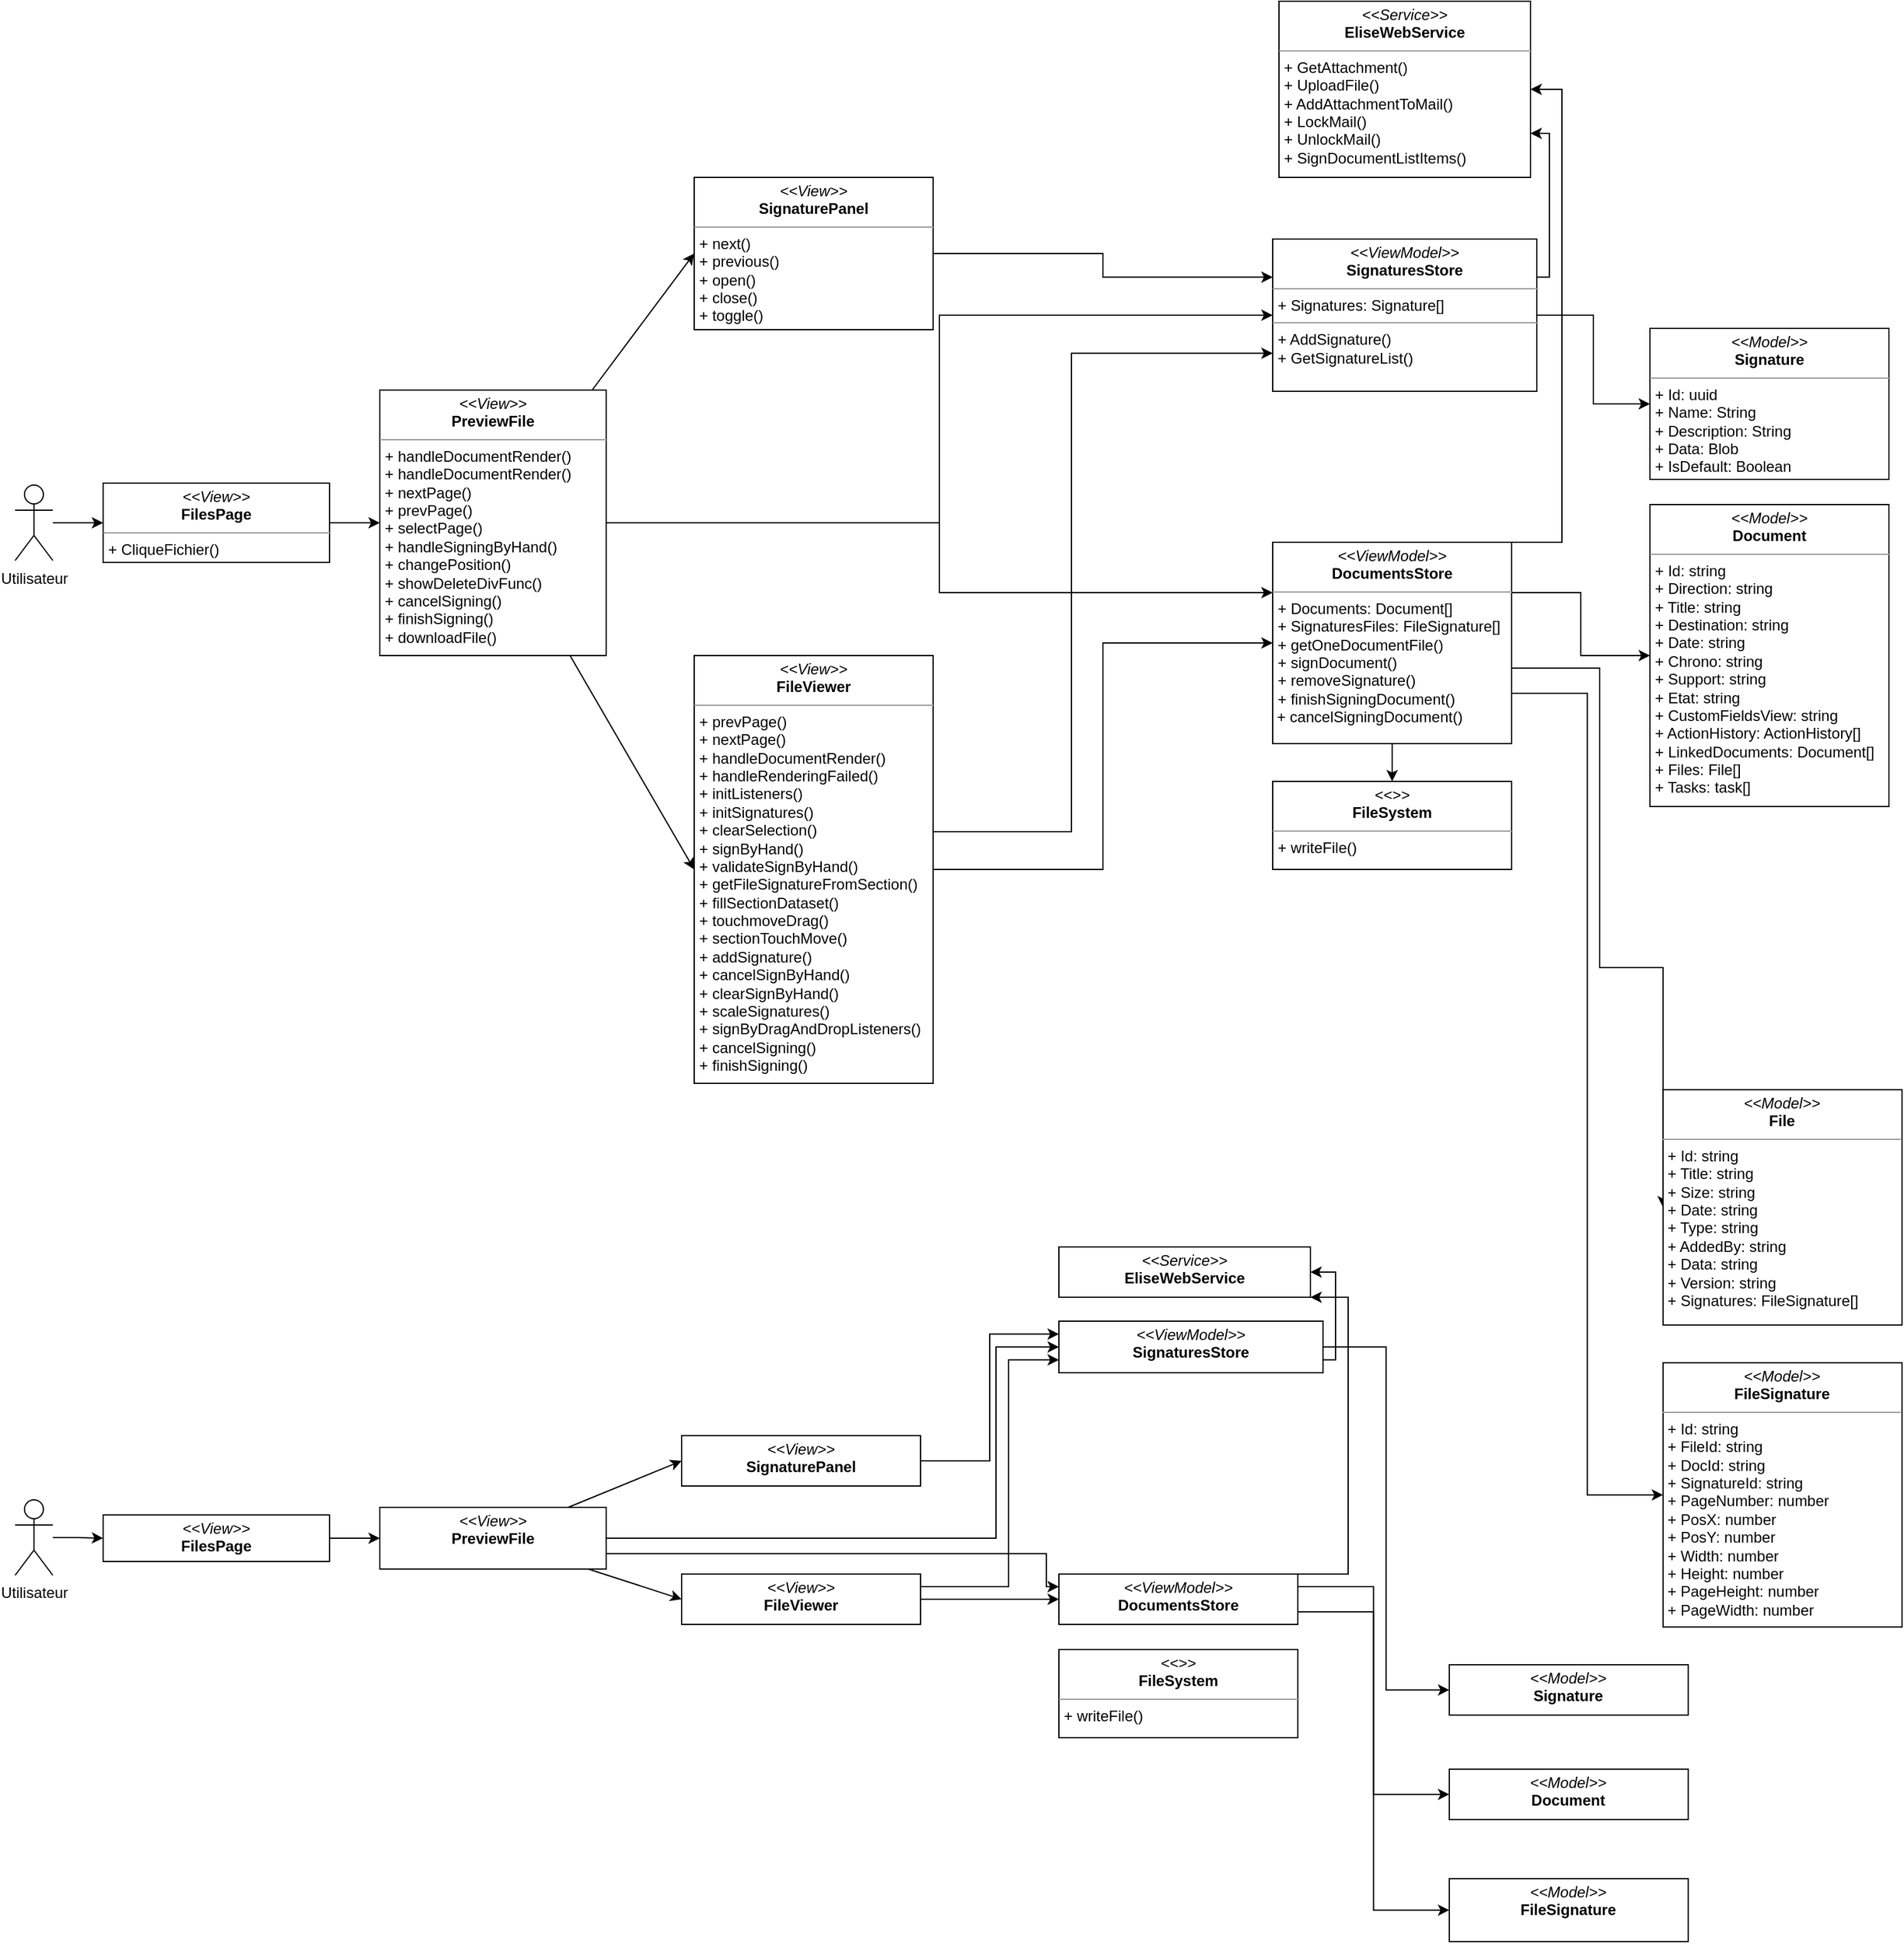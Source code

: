 <mxfile>
    <diagram name="Page-1" id="XX8N3Hjwu2qXaASmYmDw">
        <mxGraphModel dx="2644" dy="3033" grid="1" gridSize="10" guides="1" tooltips="1" connect="1" arrows="1" fold="1" page="1" pageScale="1" pageWidth="827" pageHeight="1169" math="0" shadow="0">
            <root>
                <mxCell id="0"/>
                <mxCell id="1" parent="0"/>
                <mxCell id="HDaXmEaglMEVohmbpkP5-1" style="edgeStyle=orthogonalEdgeStyle;rounded=0;orthogonalLoop=1;jettySize=auto;html=1;entryX=0;entryY=0.5;entryDx=0;entryDy=0;" parent="1" source="LeHRX4YH9aal0MfbFl28-1" target="LeHRX4YH9aal0MfbFl28-6" edge="1">
                    <mxGeometry relative="1" as="geometry"/>
                </mxCell>
                <mxCell id="LeHRX4YH9aal0MfbFl28-1" value="Utilisateur" style="shape=umlActor;verticalLabelPosition=bottom;verticalAlign=top;html=1;outlineConnect=0;" parent="1" vertex="1">
                    <mxGeometry x="30" y="204.5" width="30" height="60" as="geometry"/>
                </mxCell>
                <mxCell id="7" style="edgeStyle=none;html=1;entryX=0;entryY=0.5;entryDx=0;entryDy=0;" parent="1" source="LeHRX4YH9aal0MfbFl28-6" target="3" edge="1">
                    <mxGeometry relative="1" as="geometry"/>
                </mxCell>
                <mxCell id="LeHRX4YH9aal0MfbFl28-6" value="&lt;p style=&quot;margin:0px;margin-top:4px;text-align:center;&quot;&gt;&lt;i&gt;&amp;lt;&amp;lt;View&amp;gt;&amp;gt;&lt;/i&gt;&lt;br&gt;&lt;b&gt;FilesPage&lt;/b&gt;&lt;/p&gt;&lt;hr style=&quot;border-color: var(--border-color);&quot; size=&quot;1&quot;&gt;&lt;p style=&quot;border-color: var(--border-color); margin: 0px 0px 0px 4px;&quot;&gt;+ CliqueFichier()&lt;/p&gt;" style="verticalAlign=top;align=left;overflow=fill;fontSize=12;fontFamily=Helvetica;html=1;whiteSpace=wrap;" parent="1" vertex="1">
                    <mxGeometry x="100" y="203" width="180" height="63" as="geometry"/>
                </mxCell>
                <mxCell id="70" style="edgeStyle=orthogonalEdgeStyle;rounded=0;html=1;entryX=0;entryY=0.5;entryDx=0;entryDy=0;exitX=1;exitY=0.75;exitDx=0;exitDy=0;" parent="1" source="LeHRX4YH9aal0MfbFl28-7" target="66" edge="1">
                    <mxGeometry relative="1" as="geometry"/>
                </mxCell>
                <mxCell id="82" style="edgeStyle=orthogonalEdgeStyle;rounded=0;html=1;entryX=0;entryY=0.5;entryDx=0;entryDy=0;exitX=1;exitY=0.25;exitDx=0;exitDy=0;" parent="1" source="LeHRX4YH9aal0MfbFl28-7" target="80" edge="1">
                    <mxGeometry relative="1" as="geometry"/>
                </mxCell>
                <mxCell id="126" style="edgeStyle=orthogonalEdgeStyle;html=1;entryX=0;entryY=0.5;entryDx=0;entryDy=0;rounded=0;" edge="1" parent="1" source="LeHRX4YH9aal0MfbFl28-7" target="125">
                    <mxGeometry relative="1" as="geometry">
                        <Array as="points">
                            <mxPoint x="1290" y="350"/>
                            <mxPoint x="1290" y="588"/>
                        </Array>
                    </mxGeometry>
                </mxCell>
                <mxCell id="128" style="edgeStyle=orthogonalEdgeStyle;rounded=0;html=1;exitX=1;exitY=0;exitDx=0;exitDy=0;entryX=1;entryY=0.5;entryDx=0;entryDy=0;" edge="1" parent="1" source="LeHRX4YH9aal0MfbFl28-7" target="84">
                    <mxGeometry relative="1" as="geometry">
                        <Array as="points">
                            <mxPoint x="1260" y="250"/>
                            <mxPoint x="1260" y="-110"/>
                        </Array>
                    </mxGeometry>
                </mxCell>
                <mxCell id="131" style="edgeStyle=orthogonalEdgeStyle;rounded=0;html=1;exitX=0.5;exitY=1;exitDx=0;exitDy=0;entryX=0.5;entryY=0;entryDx=0;entryDy=0;" edge="1" parent="1" source="LeHRX4YH9aal0MfbFl28-7" target="129">
                    <mxGeometry relative="1" as="geometry"/>
                </mxCell>
                <mxCell id="LeHRX4YH9aal0MfbFl28-7" value="&lt;p style=&quot;margin:0px;margin-top:4px;text-align:center;&quot;&gt;&lt;i&gt;&amp;lt;&amp;lt;ViewModel&amp;gt;&amp;gt;&lt;/i&gt;&lt;br&gt;&lt;b&gt;DocumentsStore&lt;/b&gt;&lt;/p&gt;&lt;hr size=&quot;1&quot;&gt;&lt;p style=&quot;margin:0px;margin-left:4px;&quot;&gt;&lt;span style=&quot;background-color: initial;&quot;&gt;+ Documents: Document[]&lt;/span&gt;&lt;/p&gt;&lt;p style=&quot;margin:0px;margin-left:4px;&quot;&gt;&lt;span style=&quot;background-color: initial;&quot;&gt;+ SignaturesFiles: FileSignature[]&lt;/span&gt;&lt;/p&gt;&lt;p style=&quot;margin:0px;margin-left:4px;&quot;&gt;+&amp;nbsp;&lt;span style=&quot;background-color: initial;&quot;&gt;getOneDocumentFile()&lt;/span&gt;&lt;/p&gt;&lt;p style=&quot;margin:0px;margin-left:4px;&quot;&gt;+ signDocument()&lt;/p&gt;&lt;p style=&quot;margin:0px;margin-left:4px;&quot;&gt;+ removeSignature()&lt;/p&gt;&lt;p style=&quot;margin:0px;margin-left:4px;&quot;&gt;+ finishSigningDocument()&lt;br&gt;&lt;/p&gt;&lt;div&gt;&amp;nbsp;+ cancelSigningDocument()&lt;br&gt;&lt;/div&gt;&lt;div&gt;&lt;br&gt;&lt;/div&gt;" style="verticalAlign=top;align=left;overflow=fill;fontSize=12;fontFamily=Helvetica;html=1;whiteSpace=wrap;" parent="1" vertex="1">
                    <mxGeometry x="1030" y="250" width="190" height="160" as="geometry"/>
                </mxCell>
                <mxCell id="LeHRX4YH9aal0MfbFl28-22" value="&lt;p style=&quot;margin:0px;margin-top:4px;text-align:center;&quot;&gt;&lt;i&gt;&amp;lt;&amp;lt;Model&amp;gt;&amp;gt;&lt;/i&gt;&lt;br&gt;&lt;b&gt;Signature&lt;/b&gt;&lt;/p&gt;&lt;hr size=&quot;1&quot;&gt;&lt;p style=&quot;margin:0px;margin-left:4px;&quot;&gt;+ Id: uuid&lt;br&gt;&lt;/p&gt;&lt;p style=&quot;margin:0px;margin-left:4px;&quot;&gt;+ Name: String&lt;/p&gt;&lt;p style=&quot;margin:0px;margin-left:4px;&quot;&gt;+ Description: String&lt;/p&gt;&lt;p style=&quot;margin:0px;margin-left:4px;&quot;&gt;+ Data: Blob&lt;/p&gt;&lt;p style=&quot;margin:0px;margin-left:4px;&quot;&gt;+ IsDefault: Boolean&lt;/p&gt;" style="verticalAlign=top;align=left;overflow=fill;fontSize=12;fontFamily=Helvetica;html=1;whiteSpace=wrap;" parent="1" vertex="1">
                    <mxGeometry x="1330" y="80" width="190" height="120" as="geometry"/>
                </mxCell>
                <mxCell id="8" style="edgeStyle=none;html=1;entryX=0;entryY=0.5;entryDx=0;entryDy=0;" parent="1" source="3" target="5" edge="1">
                    <mxGeometry relative="1" as="geometry"/>
                </mxCell>
                <mxCell id="9" style="edgeStyle=none;html=1;entryX=0;entryY=0.5;entryDx=0;entryDy=0;" parent="1" source="3" target="6" edge="1">
                    <mxGeometry relative="1" as="geometry"/>
                </mxCell>
                <mxCell id="71" style="edgeStyle=orthogonalEdgeStyle;rounded=0;html=1;entryX=0;entryY=0.5;entryDx=0;entryDy=0;" parent="1" source="3" target="67" edge="1">
                    <mxGeometry relative="1" as="geometry"/>
                </mxCell>
                <mxCell id="72" style="edgeStyle=orthogonalEdgeStyle;rounded=0;html=1;entryX=0;entryY=0.25;entryDx=0;entryDy=0;" parent="1" source="3" target="LeHRX4YH9aal0MfbFl28-7" edge="1">
                    <mxGeometry relative="1" as="geometry"/>
                </mxCell>
                <mxCell id="3" value="&lt;p style=&quot;margin:0px;margin-top:4px;text-align:center;&quot;&gt;&lt;i&gt;&amp;lt;&amp;lt;View&amp;gt;&amp;gt;&lt;/i&gt;&lt;br&gt;&lt;b&gt;PreviewFile&lt;/b&gt;&lt;/p&gt;&lt;hr style=&quot;border-color: var(--border-color);&quot; size=&quot;1&quot;&gt;&lt;p style=&quot;border-color: var(--border-color); margin: 0px 0px 0px 4px;&quot;&gt;+&amp;nbsp;handleDocumentRender()&lt;/p&gt;&lt;p style=&quot;border-color: var(--border-color); margin: 0px 0px 0px 4px;&quot;&gt;+&amp;nbsp;&lt;span style=&quot;background-color: initial;&quot;&gt;handleDocumentRender()&lt;/span&gt;&lt;/p&gt;&lt;p style=&quot;border-color: var(--border-color); margin: 0px 0px 0px 4px;&quot;&gt;+ nextPage()&lt;/p&gt;&lt;p style=&quot;border-color: var(--border-color); margin: 0px 0px 0px 4px;&quot;&gt;+ prevPage()&lt;/p&gt;&lt;p style=&quot;border-color: var(--border-color); margin: 0px 0px 0px 4px;&quot;&gt;+ selectPage()&lt;/p&gt;&lt;p style=&quot;border-color: var(--border-color); margin: 0px 0px 0px 4px;&quot;&gt;+ handleSigningByHand()&lt;/p&gt;&lt;p style=&quot;border-color: var(--border-color); margin: 0px 0px 0px 4px;&quot;&gt;+ changePosition()&lt;/p&gt;&lt;p style=&quot;border-color: var(--border-color); margin: 0px 0px 0px 4px;&quot;&gt;+&amp;nbsp;&lt;span style=&quot;background-color: initial;&quot;&gt;showDeleteDivFunc()&lt;/span&gt;&lt;/p&gt;&lt;p style=&quot;border-color: var(--border-color); margin: 0px 0px 0px 4px;&quot;&gt;&lt;span style=&quot;background-color: initial;&quot;&gt;+ cancelSigning()&lt;/span&gt;&lt;br&gt;&lt;/p&gt;&lt;p style=&quot;border-color: var(--border-color); margin: 0px 0px 0px 4px;&quot;&gt;+ finishSigning()&lt;/p&gt;&lt;p style=&quot;border-color: var(--border-color); margin: 0px 0px 0px 4px;&quot;&gt;+ downloadFile()&lt;/p&gt;" style="verticalAlign=top;align=left;overflow=fill;fontSize=12;fontFamily=Helvetica;html=1;whiteSpace=wrap;" parent="1" vertex="1">
                    <mxGeometry x="320" y="129" width="180" height="211" as="geometry"/>
                </mxCell>
                <mxCell id="74" style="edgeStyle=orthogonalEdgeStyle;rounded=0;html=1;entryX=0;entryY=0.5;entryDx=0;entryDy=0;" parent="1" source="5" target="LeHRX4YH9aal0MfbFl28-7" edge="1">
                    <mxGeometry relative="1" as="geometry"/>
                </mxCell>
                <mxCell id="79" style="edgeStyle=orthogonalEdgeStyle;rounded=0;html=1;exitX=1;exitY=0.25;exitDx=0;exitDy=0;entryX=0;entryY=0.75;entryDx=0;entryDy=0;" parent="1" source="5" target="67" edge="1">
                    <mxGeometry relative="1" as="geometry">
                        <Array as="points">
                            <mxPoint x="760" y="480"/>
                            <mxPoint x="870" y="480"/>
                            <mxPoint x="870" y="100"/>
                        </Array>
                    </mxGeometry>
                </mxCell>
                <mxCell id="5" value="&lt;p style=&quot;margin:0px;margin-top:4px;text-align:center;&quot;&gt;&lt;i&gt;&amp;lt;&amp;lt;View&amp;gt;&amp;gt;&lt;/i&gt;&lt;br&gt;&lt;b&gt;FileViewer&lt;/b&gt;&lt;/p&gt;&lt;hr style=&quot;border-color: var(--border-color);&quot; size=&quot;1&quot;&gt;&lt;p style=&quot;border-color: var(--border-color); margin: 0px 0px 0px 4px;&quot;&gt;&lt;span style=&quot;background-color: initial;&quot;&gt;+ prevPage()&lt;/span&gt;&lt;br&gt;&lt;/p&gt;&lt;p style=&quot;border-color: var(--border-color); margin: 0px 0px 0px 4px;&quot;&gt;+ nextPage()&lt;/p&gt;&lt;p style=&quot;border-color: var(--border-color); margin: 0px 0px 0px 4px;&quot;&gt;+ handleDocumentRender()&lt;/p&gt;&lt;p style=&quot;border-color: var(--border-color); margin: 0px 0px 0px 4px;&quot;&gt;+ handleRenderingFailed()&lt;/p&gt;&lt;p style=&quot;border-color: var(--border-color); margin: 0px 0px 0px 4px;&quot;&gt;+ initListeners()&lt;/p&gt;&lt;p style=&quot;border-color: var(--border-color); margin: 0px 0px 0px 4px;&quot;&gt;+ initSignatures()&lt;/p&gt;&lt;p style=&quot;border-color: var(--border-color); margin: 0px 0px 0px 4px;&quot;&gt;+ clearSelection()&lt;/p&gt;&lt;p style=&quot;border-color: var(--border-color); margin: 0px 0px 0px 4px;&quot;&gt;+ signByHand()&lt;/p&gt;&lt;p style=&quot;border-color: var(--border-color); margin: 0px 0px 0px 4px;&quot;&gt;+ validateSignByHand()&lt;/p&gt;&lt;p style=&quot;border-color: var(--border-color); margin: 0px 0px 0px 4px;&quot;&gt;+ getFileSignatureFromSection()&lt;/p&gt;&lt;p style=&quot;border-color: var(--border-color); margin: 0px 0px 0px 4px;&quot;&gt;+ fillSectionDataset()&lt;/p&gt;&lt;p style=&quot;border-color: var(--border-color); margin: 0px 0px 0px 4px;&quot;&gt;+ touchmoveDrag()&lt;/p&gt;&lt;p style=&quot;border-color: var(--border-color); margin: 0px 0px 0px 4px;&quot;&gt;+ sectionTouchMove()&lt;/p&gt;&lt;p style=&quot;border-color: var(--border-color); margin: 0px 0px 0px 4px;&quot;&gt;+ addSignature()&lt;/p&gt;&lt;p style=&quot;border-color: var(--border-color); margin: 0px 0px 0px 4px;&quot;&gt;+ cancelSignByHand()&lt;/p&gt;&lt;p style=&quot;border-color: var(--border-color); margin: 0px 0px 0px 4px;&quot;&gt;+ clearSignByHand()&lt;/p&gt;&lt;p style=&quot;border-color: var(--border-color); margin: 0px 0px 0px 4px;&quot;&gt;+ scaleSignatures()&lt;/p&gt;&lt;p style=&quot;border-color: var(--border-color); margin: 0px 0px 0px 4px;&quot;&gt;+ signByDragAndDropListeners()&lt;/p&gt;&lt;p style=&quot;border-color: var(--border-color); margin: 0px 0px 0px 4px;&quot;&gt;+&amp;nbsp;&lt;span style=&quot;background-color: initial;&quot;&gt;cancelSigning()&lt;/span&gt;&lt;/p&gt;&lt;p style=&quot;border-color: var(--border-color); margin: 0px 0px 0px 4px;&quot;&gt;+ finishSigning()&lt;/p&gt;" style="verticalAlign=top;align=left;overflow=fill;fontSize=12;fontFamily=Helvetica;html=1;whiteSpace=wrap;" parent="1" vertex="1">
                    <mxGeometry x="570" y="340" width="190" height="340" as="geometry"/>
                </mxCell>
                <mxCell id="77" style="edgeStyle=orthogonalEdgeStyle;rounded=0;html=1;entryX=0;entryY=0.25;entryDx=0;entryDy=0;" parent="1" source="6" target="67" edge="1">
                    <mxGeometry relative="1" as="geometry"/>
                </mxCell>
                <mxCell id="6" value="&lt;p style=&quot;margin:0px;margin-top:4px;text-align:center;&quot;&gt;&lt;i&gt;&amp;lt;&amp;lt;View&amp;gt;&amp;gt;&lt;/i&gt;&lt;br&gt;&lt;b&gt;SignaturePanel&lt;/b&gt;&lt;br&gt;&lt;/p&gt;&lt;hr style=&quot;border-color: var(--border-color);&quot; size=&quot;1&quot;&gt;&lt;p style=&quot;border-color: var(--border-color); margin: 0px 0px 0px 4px;&quot;&gt;+&amp;nbsp;&lt;span style=&quot;background-color: initial;&quot;&gt;next()&lt;/span&gt;&lt;/p&gt;&lt;p style=&quot;border-color: var(--border-color); margin: 0px 0px 0px 4px;&quot;&gt;+ previous()&lt;/p&gt;&lt;p style=&quot;border-color: var(--border-color); margin: 0px 0px 0px 4px;&quot;&gt;+ open()&lt;/p&gt;&lt;p style=&quot;border-color: var(--border-color); margin: 0px 0px 0px 4px;&quot;&gt;+ close()&lt;/p&gt;&lt;p style=&quot;border-color: var(--border-color); margin: 0px 0px 0px 4px;&quot;&gt;+ toggle()&lt;/p&gt;" style="verticalAlign=top;align=left;overflow=fill;fontSize=12;fontFamily=Helvetica;html=1;whiteSpace=wrap;" parent="1" vertex="1">
                    <mxGeometry x="570" y="-40" width="190" height="121" as="geometry"/>
                </mxCell>
                <mxCell id="66" value="&lt;p style=&quot;margin:0px;margin-top:4px;text-align:center;&quot;&gt;&lt;i&gt;&amp;lt;&amp;lt;Model&amp;gt;&amp;gt;&lt;/i&gt;&lt;br&gt;&lt;b&gt;FileSignature&lt;/b&gt;&lt;/p&gt;&lt;hr size=&quot;1&quot;&gt;&lt;p style=&quot;margin:0px;margin-left:4px;&quot;&gt;+ Id: string&lt;/p&gt;&lt;p style=&quot;margin:0px;margin-left:4px;&quot;&gt;+ FileId: string&lt;/p&gt;&lt;p style=&quot;margin:0px;margin-left:4px;&quot;&gt;+ DocId: string&lt;/p&gt;&lt;p style=&quot;margin:0px;margin-left:4px;&quot;&gt;+ SignatureId: string&lt;/p&gt;&lt;p style=&quot;margin:0px;margin-left:4px;&quot;&gt;+ PageNumber: number&lt;/p&gt;&lt;p style=&quot;margin:0px;margin-left:4px;&quot;&gt;+ PosX: number&lt;/p&gt;&lt;p style=&quot;margin:0px;margin-left:4px;&quot;&gt;+ PosY: number&lt;/p&gt;&lt;p style=&quot;margin:0px;margin-left:4px;&quot;&gt;+ Width: number&lt;/p&gt;&lt;p style=&quot;margin:0px;margin-left:4px;&quot;&gt;+ Height: number&lt;/p&gt;&lt;p style=&quot;margin:0px;margin-left:4px;&quot;&gt;+ PageHeight: number&lt;/p&gt;&lt;p style=&quot;margin:0px;margin-left:4px;&quot;&gt;+ PageWidth: number&lt;/p&gt;" style="verticalAlign=top;align=left;overflow=fill;fontSize=12;fontFamily=Helvetica;html=1;whiteSpace=wrap;" parent="1" vertex="1">
                    <mxGeometry x="1340.417" y="902.083" width="190" height="210" as="geometry"/>
                </mxCell>
                <mxCell id="69" style="edgeStyle=orthogonalEdgeStyle;html=1;entryX=0;entryY=0.5;entryDx=0;entryDy=0;rounded=0;" parent="1" source="67" target="LeHRX4YH9aal0MfbFl28-22" edge="1">
                    <mxGeometry relative="1" as="geometry"/>
                </mxCell>
                <mxCell id="127" style="edgeStyle=orthogonalEdgeStyle;rounded=0;html=1;exitX=1;exitY=0.25;exitDx=0;exitDy=0;entryX=1;entryY=0.75;entryDx=0;entryDy=0;" edge="1" parent="1" source="67" target="84">
                    <mxGeometry relative="1" as="geometry"/>
                </mxCell>
                <mxCell id="67" value="&lt;p style=&quot;margin:0px;margin-top:4px;text-align:center;&quot;&gt;&lt;i&gt;&amp;lt;&amp;lt;ViewModel&amp;gt;&amp;gt;&lt;/i&gt;&lt;br&gt;&lt;b&gt;SignaturesStore&lt;/b&gt;&lt;/p&gt;&lt;hr size=&quot;1&quot;&gt;&lt;p style=&quot;margin:0px;margin-left:4px;&quot;&gt;+ Signatures: Signature[]&lt;/p&gt;&lt;hr size=&quot;1&quot;&gt;&lt;p style=&quot;margin:0px;margin-left:4px;&quot;&gt;+ A&lt;span style=&quot;background-color: initial;&quot;&gt;ddSignature()&lt;/span&gt;&lt;/p&gt;&lt;p style=&quot;margin:0px;margin-left:4px;&quot;&gt;&lt;span style=&quot;background-color: initial;&quot;&gt;+ GetSignatureList()&lt;/span&gt;&lt;br&gt;&lt;/p&gt;&lt;p style=&quot;margin:0px;margin-left:4px;&quot;&gt;&lt;br&gt;&lt;/p&gt;" style="verticalAlign=top;align=left;overflow=fill;fontSize=12;fontFamily=Helvetica;html=1;whiteSpace=wrap;" parent="1" vertex="1">
                    <mxGeometry x="1030" y="9" width="210" height="121" as="geometry"/>
                </mxCell>
                <mxCell id="80" value="&lt;p style=&quot;margin:0px;margin-top:4px;text-align:center;&quot;&gt;&lt;i&gt;&amp;lt;&amp;lt;Model&amp;gt;&amp;gt;&lt;/i&gt;&lt;br&gt;&lt;b&gt;Document&lt;/b&gt;&lt;/p&gt;&lt;hr size=&quot;1&quot;&gt;&lt;p style=&quot;margin: 0px 0px 0px 4px;&quot;&gt;&lt;span style=&quot;background-color: initial;&quot;&gt;+ Id: string&lt;/span&gt;&lt;br&gt;&lt;/p&gt;&lt;p style=&quot;margin: 0px 0px 0px 4px;&quot;&gt;+ Direction: string&lt;/p&gt;&lt;p style=&quot;margin: 0px 0px 0px 4px;&quot;&gt;+ Title: string&lt;/p&gt;&lt;p style=&quot;margin: 0px 0px 0px 4px;&quot;&gt;+ Destination: string&lt;/p&gt;&lt;p style=&quot;margin: 0px 0px 0px 4px;&quot;&gt;+ Date: string&lt;/p&gt;&lt;p style=&quot;margin: 0px 0px 0px 4px;&quot;&gt;+ Chrono: string&lt;/p&gt;&lt;p style=&quot;margin: 0px 0px 0px 4px;&quot;&gt;+ Support: string&lt;/p&gt;&lt;p style=&quot;margin: 0px 0px 0px 4px;&quot;&gt;+ Etat: string&lt;/p&gt;&lt;p style=&quot;margin: 0px 0px 0px 4px;&quot;&gt;+ CustomFieldsView: string&lt;/p&gt;&lt;p style=&quot;margin: 0px 0px 0px 4px;&quot;&gt;+ ActionHistory: ActionHistory[]&lt;/p&gt;&lt;p style=&quot;margin: 0px 0px 0px 4px;&quot;&gt;+ LinkedDocuments: Document[]&lt;/p&gt;&lt;p style=&quot;margin: 0px 0px 0px 4px;&quot;&gt;+ Files: File[]&lt;/p&gt;&lt;p style=&quot;margin: 0px 0px 0px 4px;&quot;&gt;+ Tasks: task[]&lt;/p&gt;" style="verticalAlign=top;align=left;overflow=fill;fontSize=12;fontFamily=Helvetica;html=1;whiteSpace=wrap;" parent="1" vertex="1">
                    <mxGeometry x="1330" y="220" width="190" height="240" as="geometry"/>
                </mxCell>
                <mxCell id="84" value="&lt;p style=&quot;margin:0px;margin-top:4px;text-align:center;&quot;&gt;&lt;i&gt;&amp;lt;&amp;lt;Service&amp;gt;&amp;gt;&lt;/i&gt;&lt;br&gt;&lt;b&gt;EliseWebService&lt;/b&gt;&lt;/p&gt;&lt;hr size=&quot;1&quot;&gt;&lt;p style=&quot;margin:0px;margin-left:4px;&quot;&gt;&lt;/p&gt;&lt;p style=&quot;margin:0px;margin-left:4px;&quot;&gt;+&amp;nbsp;&lt;span style=&quot;background-color: initial;&quot;&gt;GetAttachment()&lt;/span&gt;&lt;/p&gt;&lt;p style=&quot;margin:0px;margin-left:4px;&quot;&gt;+ UploadFile()&lt;/p&gt;&lt;p style=&quot;margin:0px;margin-left:4px;&quot;&gt;+ AddAttachmentToMail()&lt;/p&gt;&lt;p style=&quot;margin:0px;margin-left:4px;&quot;&gt;+ LockMail()&lt;/p&gt;&lt;p style=&quot;margin:0px;margin-left:4px;&quot;&gt;+ UnlockMail()&lt;/p&gt;&lt;p style=&quot;margin:0px;margin-left:4px;&quot;&gt;+ SignDocumentListItems()&lt;/p&gt;" style="verticalAlign=top;align=left;overflow=fill;fontSize=12;fontFamily=Helvetica;html=1;whiteSpace=wrap;" parent="1" vertex="1">
                    <mxGeometry x="1035" y="-180" width="200" height="140" as="geometry"/>
                </mxCell>
                <mxCell id="89" style="edgeStyle=orthogonalEdgeStyle;rounded=0;orthogonalLoop=1;jettySize=auto;html=1;entryX=0;entryY=0.5;entryDx=0;entryDy=0;" parent="1" source="90" target="92" edge="1">
                    <mxGeometry relative="1" as="geometry"/>
                </mxCell>
                <mxCell id="90" value="Utilisateur" style="shape=umlActor;verticalLabelPosition=bottom;verticalAlign=top;html=1;outlineConnect=0;" parent="1" vertex="1">
                    <mxGeometry x="30" y="1011" width="30" height="60" as="geometry"/>
                </mxCell>
                <mxCell id="91" style="edgeStyle=none;html=1;entryX=0;entryY=0.5;entryDx=0;entryDy=0;" parent="1" source="92" target="102" edge="1">
                    <mxGeometry relative="1" as="geometry"/>
                </mxCell>
                <mxCell id="92" value="&lt;p style=&quot;margin:0px;margin-top:4px;text-align:center;&quot;&gt;&lt;i&gt;&amp;lt;&amp;lt;View&amp;gt;&amp;gt;&lt;/i&gt;&lt;br&gt;&lt;b&gt;FilesPage&lt;/b&gt;&lt;/p&gt;&lt;p style=&quot;border-color: var(--border-color); margin: 0px 0px 0px 4px;&quot;&gt;&lt;br&gt;&lt;/p&gt;" style="verticalAlign=top;align=left;overflow=fill;fontSize=12;fontFamily=Helvetica;html=1;whiteSpace=wrap;" parent="1" vertex="1">
                    <mxGeometry x="100" y="1023" width="180" height="37" as="geometry"/>
                </mxCell>
                <mxCell id="93" style="edgeStyle=orthogonalEdgeStyle;rounded=0;html=1;entryX=0;entryY=0.5;entryDx=0;entryDy=0;exitX=1;exitY=0.75;exitDx=0;exitDy=0;" parent="1" source="96" target="108" edge="1">
                    <mxGeometry relative="1" as="geometry"/>
                </mxCell>
                <mxCell id="94" style="edgeStyle=orthogonalEdgeStyle;rounded=0;html=1;entryX=0;entryY=0.5;entryDx=0;entryDy=0;exitX=1;exitY=0.25;exitDx=0;exitDy=0;" parent="1" source="96" target="112" edge="1">
                    <mxGeometry relative="1" as="geometry"/>
                </mxCell>
                <mxCell id="130" style="edgeStyle=orthogonalEdgeStyle;rounded=0;html=1;exitX=1;exitY=0;exitDx=0;exitDy=0;entryX=1;entryY=1;entryDx=0;entryDy=0;" edge="1" parent="1" source="96" target="113">
                    <mxGeometry relative="1" as="geometry">
                        <mxPoint x="1090" y="930" as="targetPoint"/>
                        <Array as="points">
                            <mxPoint x="1090" y="1070"/>
                            <mxPoint x="1090" y="850"/>
                        </Array>
                    </mxGeometry>
                </mxCell>
                <mxCell id="96" value="&lt;p style=&quot;margin:0px;margin-top:4px;text-align:center;&quot;&gt;&lt;i&gt;&amp;lt;&amp;lt;ViewModel&amp;gt;&amp;gt;&lt;/i&gt;&lt;br&gt;&lt;b&gt;DocumentsStore&lt;/b&gt;&lt;/p&gt;&lt;div&gt;&lt;br&gt;&lt;/div&gt;" style="verticalAlign=top;align=left;overflow=fill;fontSize=12;fontFamily=Helvetica;html=1;whiteSpace=wrap;" parent="1" vertex="1">
                    <mxGeometry x="860" y="1070" width="190" height="40" as="geometry"/>
                </mxCell>
                <mxCell id="97" value="&lt;p style=&quot;margin:0px;margin-top:4px;text-align:center;&quot;&gt;&lt;i&gt;&amp;lt;&amp;lt;Model&amp;gt;&amp;gt;&lt;/i&gt;&lt;br&gt;&lt;b&gt;Signature&lt;/b&gt;&lt;/p&gt;&lt;p style=&quot;margin:0px;margin-left:4px;&quot;&gt;&lt;br&gt;&lt;/p&gt;" style="verticalAlign=top;align=left;overflow=fill;fontSize=12;fontFamily=Helvetica;html=1;whiteSpace=wrap;" parent="1" vertex="1">
                    <mxGeometry x="1170.417" y="1142.083" width="190" height="40" as="geometry"/>
                </mxCell>
                <mxCell id="98" style="edgeStyle=none;html=1;entryX=0;entryY=0.5;entryDx=0;entryDy=0;" parent="1" source="102" target="105" edge="1">
                    <mxGeometry relative="1" as="geometry"/>
                </mxCell>
                <mxCell id="99" style="edgeStyle=none;html=1;entryX=0;entryY=0.5;entryDx=0;entryDy=0;" parent="1" source="102" target="107" edge="1">
                    <mxGeometry relative="1" as="geometry"/>
                </mxCell>
                <mxCell id="119" style="edgeStyle=orthogonalEdgeStyle;rounded=0;html=1;entryX=0;entryY=0.5;entryDx=0;entryDy=0;" parent="1" source="102" target="111" edge="1">
                    <mxGeometry relative="1" as="geometry">
                        <Array as="points">
                            <mxPoint x="810" y="1042"/>
                            <mxPoint x="810" y="890"/>
                        </Array>
                    </mxGeometry>
                </mxCell>
                <mxCell id="123" style="edgeStyle=orthogonalEdgeStyle;rounded=0;html=1;exitX=1;exitY=0.75;exitDx=0;exitDy=0;entryX=0;entryY=0.25;entryDx=0;entryDy=0;" parent="1" source="102" target="96" edge="1">
                    <mxGeometry relative="1" as="geometry">
                        <Array as="points">
                            <mxPoint x="850" y="1054"/>
                            <mxPoint x="850" y="1080"/>
                        </Array>
                    </mxGeometry>
                </mxCell>
                <mxCell id="102" value="&lt;p style=&quot;margin:0px;margin-top:4px;text-align:center;&quot;&gt;&lt;i&gt;&amp;lt;&amp;lt;View&amp;gt;&amp;gt;&lt;/i&gt;&lt;br&gt;&lt;b&gt;PreviewFile&lt;br&gt;&lt;/b&gt;&lt;/p&gt;" style="verticalAlign=top;align=left;overflow=fill;fontSize=12;fontFamily=Helvetica;html=1;whiteSpace=wrap;" parent="1" vertex="1">
                    <mxGeometry x="320" y="1017" width="180" height="49" as="geometry"/>
                </mxCell>
                <mxCell id="120" style="edgeStyle=orthogonalEdgeStyle;rounded=0;html=1;entryX=0;entryY=0.5;entryDx=0;entryDy=0;" parent="1" source="105" target="96" edge="1">
                    <mxGeometry relative="1" as="geometry"/>
                </mxCell>
                <mxCell id="121" style="edgeStyle=orthogonalEdgeStyle;rounded=0;html=1;entryX=0;entryY=0.75;entryDx=0;entryDy=0;" parent="1" source="105" target="111" edge="1">
                    <mxGeometry relative="1" as="geometry">
                        <Array as="points">
                            <mxPoint x="820" y="1080"/>
                            <mxPoint x="820" y="900"/>
                        </Array>
                    </mxGeometry>
                </mxCell>
                <mxCell id="105" value="&lt;p style=&quot;margin:0px;margin-top:4px;text-align:center;&quot;&gt;&lt;i&gt;&amp;lt;&amp;lt;View&amp;gt;&amp;gt;&lt;/i&gt;&lt;br&gt;&lt;b&gt;FileViewer&lt;/b&gt;&lt;/p&gt;&lt;p style=&quot;border-color: var(--border-color); margin: 0px 0px 0px 4px;&quot;&gt;&lt;br&gt;&lt;/p&gt;" style="verticalAlign=top;align=left;overflow=fill;fontSize=12;fontFamily=Helvetica;html=1;whiteSpace=wrap;" parent="1" vertex="1">
                    <mxGeometry x="560" y="1070" width="190" height="40" as="geometry"/>
                </mxCell>
                <mxCell id="118" style="edgeStyle=orthogonalEdgeStyle;rounded=0;html=1;entryX=0;entryY=0.25;entryDx=0;entryDy=0;" parent="1" source="107" target="111" edge="1">
                    <mxGeometry relative="1" as="geometry"/>
                </mxCell>
                <mxCell id="107" value="&lt;p style=&quot;margin:0px;margin-top:4px;text-align:center;&quot;&gt;&lt;i&gt;&amp;lt;&amp;lt;View&amp;gt;&amp;gt;&lt;/i&gt;&lt;br&gt;&lt;b&gt;SignaturePanel&lt;/b&gt;&lt;br&gt;&lt;/p&gt;&lt;p style=&quot;border-color: var(--border-color); margin: 0px 0px 0px 4px;&quot;&gt;&lt;br&gt;&lt;/p&gt;" style="verticalAlign=top;align=left;overflow=fill;fontSize=12;fontFamily=Helvetica;html=1;whiteSpace=wrap;" parent="1" vertex="1">
                    <mxGeometry x="560" y="960" width="190" height="40" as="geometry"/>
                </mxCell>
                <mxCell id="108" value="&lt;p style=&quot;margin:0px;margin-top:4px;text-align:center;&quot;&gt;&lt;i&gt;&amp;lt;&amp;lt;Model&amp;gt;&amp;gt;&lt;/i&gt;&lt;br&gt;&lt;b&gt;FileSignature&lt;/b&gt;&lt;/p&gt;" style="verticalAlign=top;align=left;overflow=fill;fontSize=12;fontFamily=Helvetica;html=1;whiteSpace=wrap;" parent="1" vertex="1">
                    <mxGeometry x="1170.417" y="1312.083" width="190" height="50" as="geometry"/>
                </mxCell>
                <mxCell id="109" style="edgeStyle=orthogonalEdgeStyle;html=1;entryX=0;entryY=0.5;entryDx=0;entryDy=0;rounded=0;" parent="1" source="111" target="97" edge="1">
                    <mxGeometry relative="1" as="geometry"/>
                </mxCell>
                <mxCell id="124" style="edgeStyle=orthogonalEdgeStyle;rounded=0;html=1;exitX=1;exitY=0.75;exitDx=0;exitDy=0;entryX=1;entryY=0.5;entryDx=0;entryDy=0;" parent="1" source="111" target="113" edge="1">
                    <mxGeometry relative="1" as="geometry"/>
                </mxCell>
                <mxCell id="111" value="&lt;p style=&quot;margin:0px;margin-top:4px;text-align:center;&quot;&gt;&lt;i&gt;&amp;lt;&amp;lt;ViewModel&amp;gt;&amp;gt;&lt;/i&gt;&lt;br&gt;&lt;b&gt;SignaturesStore&lt;/b&gt;&lt;/p&gt;&lt;p style=&quot;margin:0px;margin-left:4px;&quot;&gt;&lt;br&gt;&lt;/p&gt;" style="verticalAlign=top;align=left;overflow=fill;fontSize=12;fontFamily=Helvetica;html=1;whiteSpace=wrap;" parent="1" vertex="1">
                    <mxGeometry x="860" y="869" width="210" height="41" as="geometry"/>
                </mxCell>
                <mxCell id="112" value="&lt;p style=&quot;margin:0px;margin-top:4px;text-align:center;&quot;&gt;&lt;i&gt;&amp;lt;&amp;lt;Model&amp;gt;&amp;gt;&lt;/i&gt;&lt;br&gt;&lt;b&gt;Document&lt;/b&gt;&lt;/p&gt;&lt;p style=&quot;margin: 0px 0px 0px 4px;&quot;&gt;&lt;br&gt;&lt;/p&gt;" style="verticalAlign=top;align=left;overflow=fill;fontSize=12;fontFamily=Helvetica;html=1;whiteSpace=wrap;" parent="1" vertex="1">
                    <mxGeometry x="1170.417" y="1225.083" width="190" height="40" as="geometry"/>
                </mxCell>
                <mxCell id="113" value="&lt;p style=&quot;margin:0px;margin-top:4px;text-align:center;&quot;&gt;&lt;i&gt;&amp;lt;&amp;lt;Service&amp;gt;&amp;gt;&lt;/i&gt;&lt;br&gt;&lt;b&gt;EliseWebService&lt;/b&gt;&lt;/p&gt;&lt;p style=&quot;margin:0px;margin-left:4px;&quot;&gt;&lt;br&gt;&lt;/p&gt;" style="verticalAlign=top;align=left;overflow=fill;fontSize=12;fontFamily=Helvetica;html=1;whiteSpace=wrap;" parent="1" vertex="1">
                    <mxGeometry x="860" y="810" width="200" height="40" as="geometry"/>
                </mxCell>
                <mxCell id="125" value="&lt;p style=&quot;margin:0px;margin-top:4px;text-align:center;&quot;&gt;&lt;i&gt;&amp;lt;&amp;lt;Model&amp;gt;&amp;gt;&lt;/i&gt;&lt;br&gt;&lt;b&gt;File&lt;/b&gt;&lt;/p&gt;&lt;hr size=&quot;1&quot;&gt;&lt;p style=&quot;margin:0px;margin-left:4px;&quot;&gt;+ Id: string&lt;/p&gt;&lt;p style=&quot;margin:0px;margin-left:4px;&quot;&gt;+ Title: string&lt;/p&gt;&lt;p style=&quot;margin:0px;margin-left:4px;&quot;&gt;+ Size: string&lt;/p&gt;&lt;p style=&quot;margin:0px;margin-left:4px;&quot;&gt;+ Date: string&lt;/p&gt;&lt;p style=&quot;margin:0px;margin-left:4px;&quot;&gt;+ Type: string&lt;/p&gt;&lt;p style=&quot;margin:0px;margin-left:4px;&quot;&gt;+ AddedBy: string&lt;/p&gt;&lt;p style=&quot;margin:0px;margin-left:4px;&quot;&gt;+ Data: string&lt;/p&gt;&lt;p style=&quot;margin:0px;margin-left:4px;&quot;&gt;+ Version: string&lt;/p&gt;&lt;p style=&quot;margin:0px;margin-left:4px;&quot;&gt;+ Signatures: FileSignature[]&lt;/p&gt;" style="verticalAlign=top;align=left;overflow=fill;fontSize=12;fontFamily=Helvetica;html=1;whiteSpace=wrap;" vertex="1" parent="1">
                    <mxGeometry x="1340.417" y="685.083" width="190" height="187" as="geometry"/>
                </mxCell>
                <mxCell id="129" value="&lt;p style=&quot;margin:0px;margin-top:4px;text-align:center;&quot;&gt;&lt;i&gt;&amp;lt;&amp;lt;&amp;gt;&amp;gt;&lt;/i&gt;&lt;br&gt;&lt;b&gt;FileSystem&lt;/b&gt;&lt;/p&gt;&lt;hr size=&quot;1&quot;&gt;&lt;p style=&quot;margin:0px;margin-left:4px;&quot;&gt;&lt;span style=&quot;background-color: initial;&quot;&gt;+ writeFile()&lt;/span&gt;&lt;/p&gt;" style="verticalAlign=top;align=left;overflow=fill;fontSize=12;fontFamily=Helvetica;html=1;whiteSpace=wrap;" vertex="1" parent="1">
                    <mxGeometry x="1030" y="440" width="190" height="70" as="geometry"/>
                </mxCell>
                <mxCell id="132" value="&lt;p style=&quot;margin:0px;margin-top:4px;text-align:center;&quot;&gt;&lt;i&gt;&amp;lt;&amp;lt;&amp;gt;&amp;gt;&lt;/i&gt;&lt;br&gt;&lt;b&gt;FileSystem&lt;/b&gt;&lt;/p&gt;&lt;hr size=&quot;1&quot;&gt;&lt;p style=&quot;margin:0px;margin-left:4px;&quot;&gt;&lt;span style=&quot;background-color: initial;&quot;&gt;+ writeFile()&lt;/span&gt;&lt;/p&gt;" style="verticalAlign=top;align=left;overflow=fill;fontSize=12;fontFamily=Helvetica;html=1;whiteSpace=wrap;" vertex="1" parent="1">
                    <mxGeometry x="860" y="1130" width="190" height="70" as="geometry"/>
                </mxCell>
            </root>
        </mxGraphModel>
    </diagram>
</mxfile>